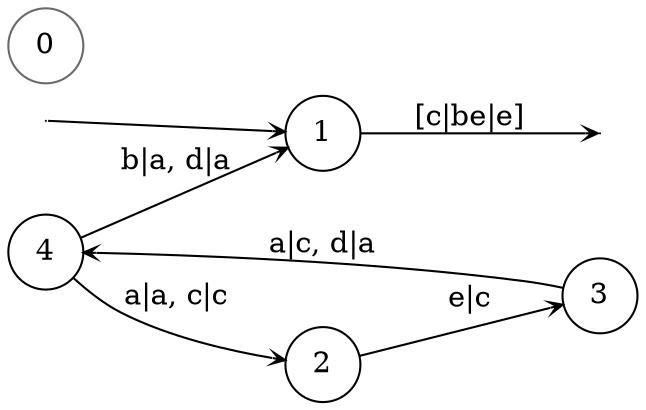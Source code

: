 digraph
{
  vcsn_context = "lat<letterset<char_letters(abcde)>, letterset<char_letters(abcde)>>, b"
  rankdir = LR
  edge [arrowhead = vee, arrowsize = .6]
  {
    node [shape = point, width = 0]
    I1
    F1
    F1
    F1
  }
  {
    node [shape = circle, style = rounded, width = 0.5]
    0 [color = DimGray]
    1
    2
    3
    4
  }
  I1 -> 1
  1 -> F1 [label = "[c|be|e]"]
  2 -> 3 [label = "e|c"]
  3 -> 4 [label = "a|c, d|a"]
  4 -> 1 [label = "b|a, d|a"]
  4 -> 2 [label = "a|a, c|c"]
}
